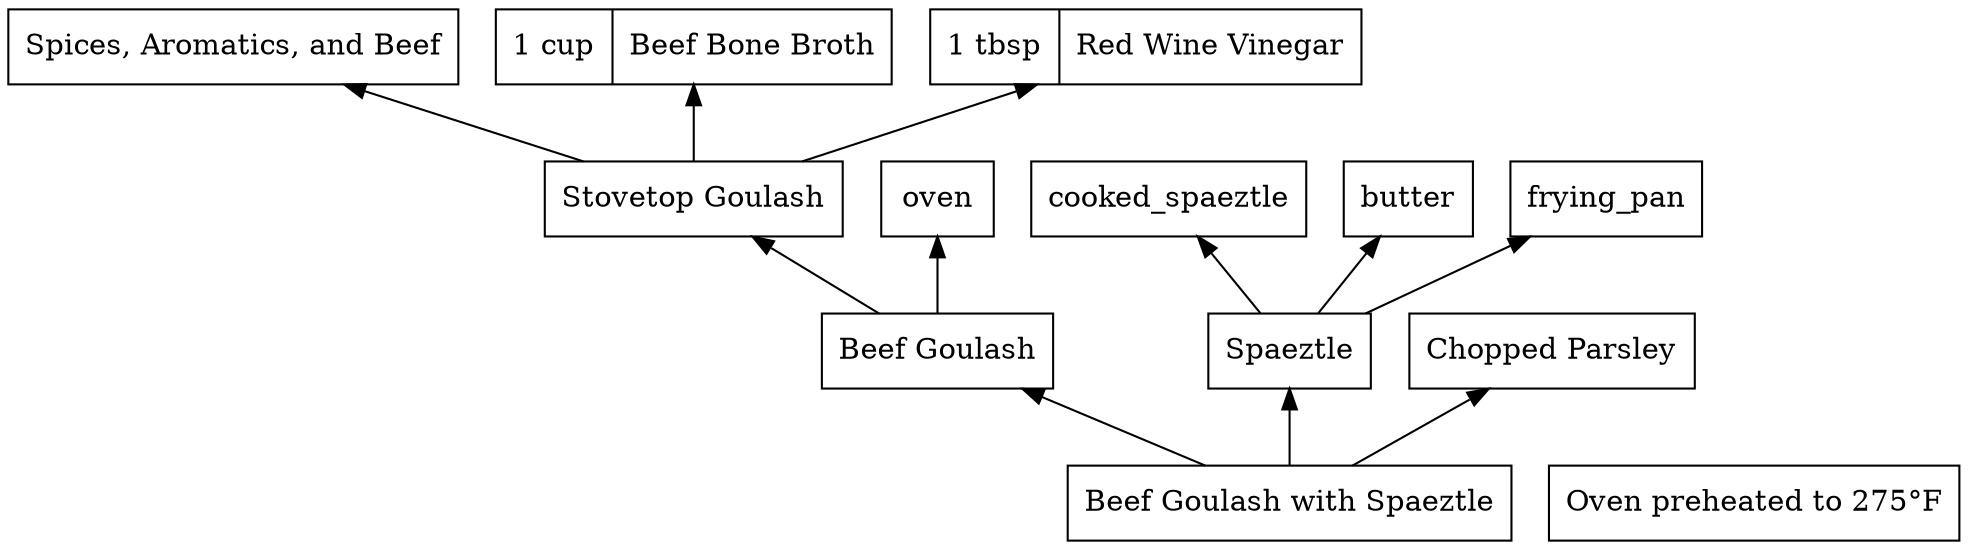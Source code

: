 digraph recipe {
  rankdir=BT;
  node [shape=record];
  browning_goulash [label="Spices, Aromatics, and Beef"];
  beef_bone_broth [label="1 cup|Beef Bone Broth"];
  vinegar [label="1 tbsp|Red Wine Vinegar"];
  stovetop_goulash [label="Stovetop Goulash"];
  stovetop_goulash -> browning_goulash;
  stovetop_goulash -> beef_bone_broth;
  stovetop_goulash -> vinegar;
  over [label="Oven preheated to 275°F"];
  goulash [label="Beef Goulash"];
  goulash -> stovetop_goulash;
  goulash -> oven;
  spaeztle [label="Spaeztle"];
  spaeztle -> cooked_spaeztle;
  spaeztle -> butter;
  spaeztle -> frying_pan;
  chopped_parsley [label="Chopped Parsley"];
  goulash_with_spaeztle [label="Beef Goulash with Spaeztle"];
  goulash_with_spaeztle -> goulash;
  goulash_with_spaeztle -> spaeztle;
  goulash_with_spaeztle -> chopped_parsley;
}
